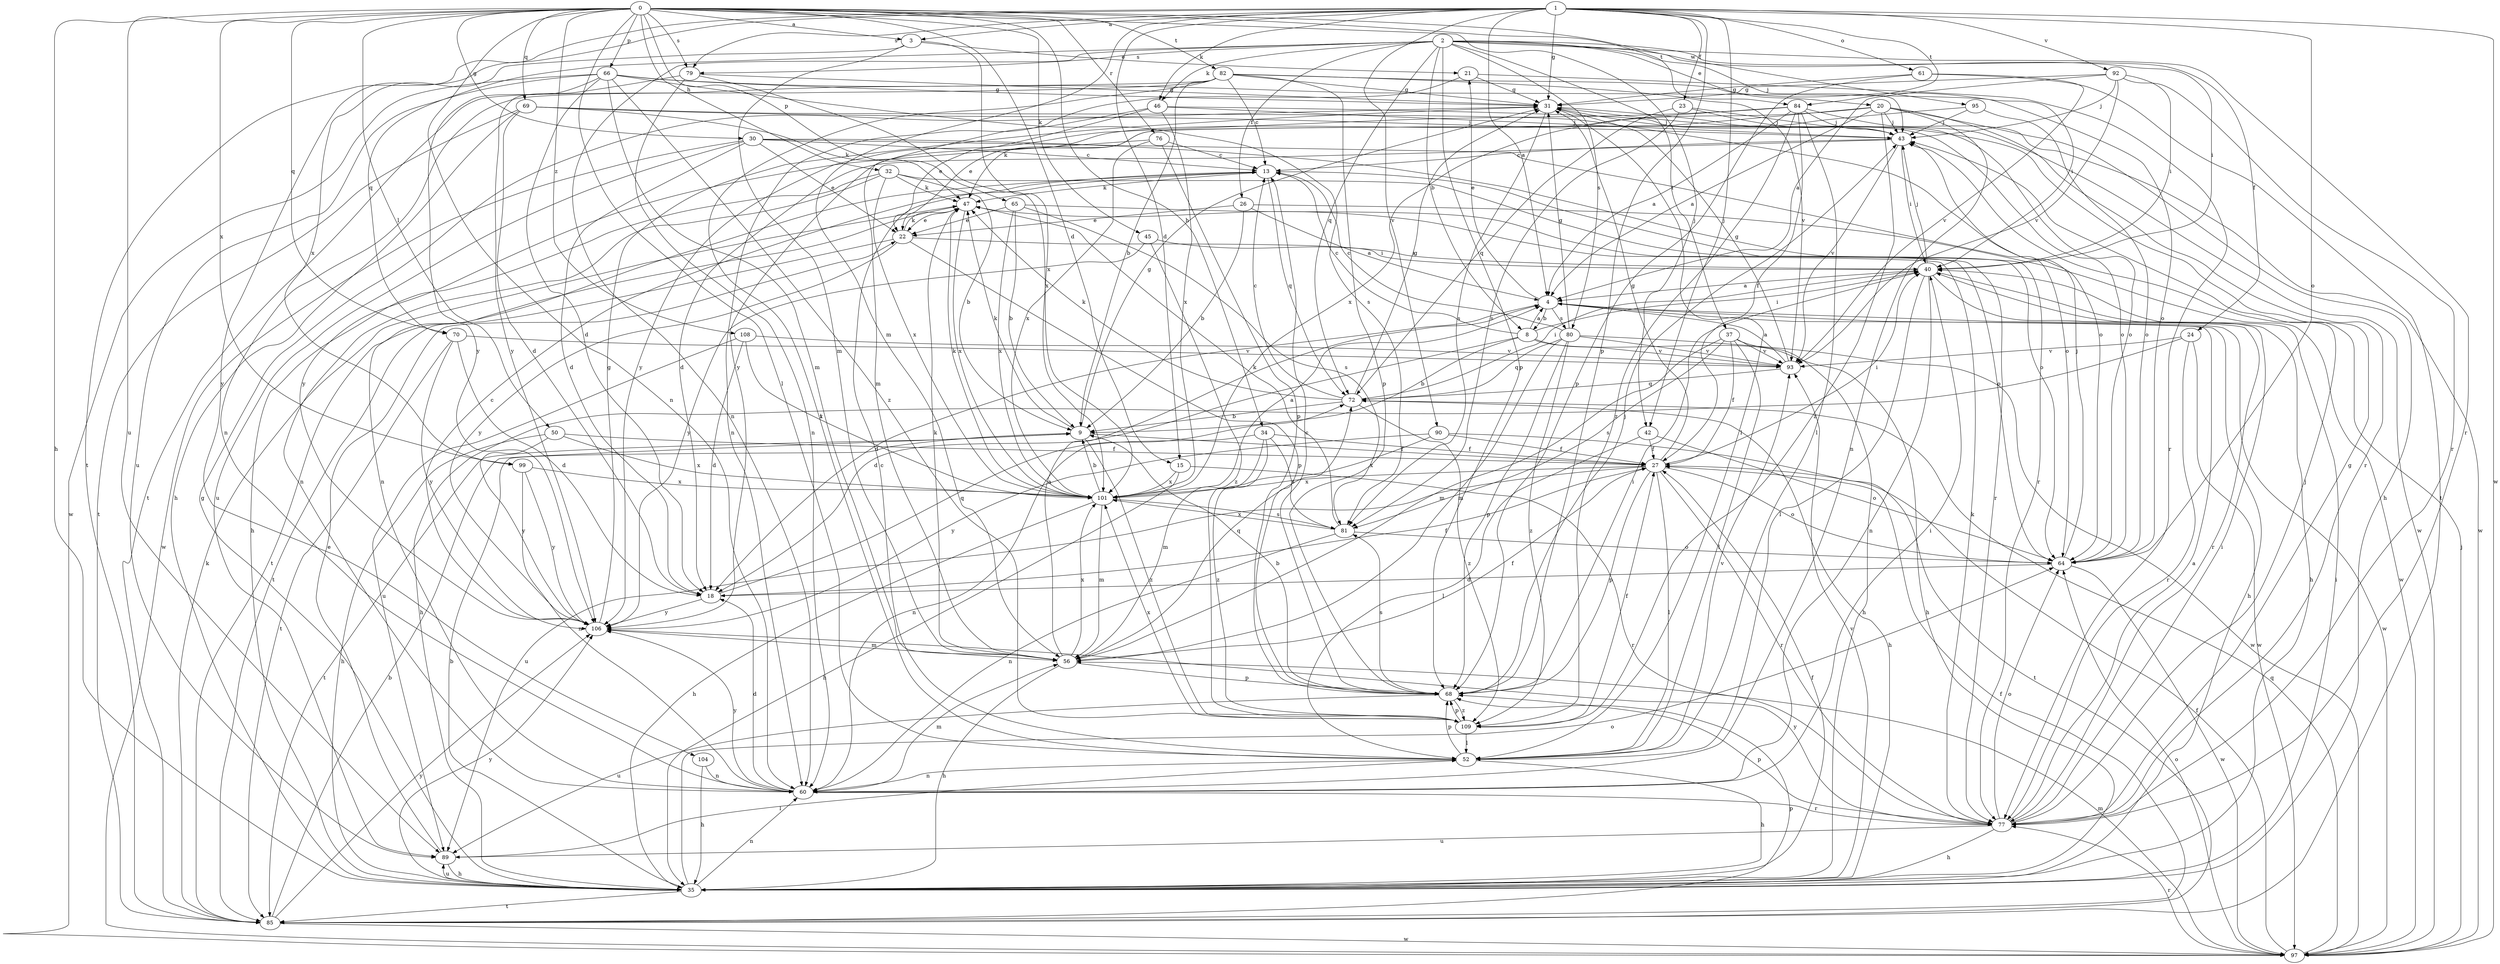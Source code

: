 strict digraph  {
0;
1;
2;
3;
4;
8;
9;
13;
15;
18;
20;
21;
22;
23;
24;
26;
27;
30;
31;
32;
34;
35;
37;
40;
42;
43;
45;
46;
47;
50;
52;
56;
60;
61;
64;
65;
66;
68;
69;
70;
72;
76;
77;
79;
80;
81;
82;
84;
85;
89;
90;
92;
93;
95;
97;
99;
101;
104;
106;
108;
109;
0 -> 3  [label=a];
0 -> 15  [label=d];
0 -> 30  [label=g];
0 -> 32  [label=h];
0 -> 34  [label=h];
0 -> 35  [label=h];
0 -> 42  [label=j];
0 -> 45  [label=k];
0 -> 50  [label=l];
0 -> 52  [label=l];
0 -> 60  [label=n];
0 -> 65  [label=p];
0 -> 66  [label=p];
0 -> 69  [label=q];
0 -> 70  [label=q];
0 -> 76  [label=r];
0 -> 79  [label=s];
0 -> 82  [label=t];
0 -> 84  [label=t];
0 -> 89  [label=u];
0 -> 95  [label=w];
0 -> 99  [label=x];
0 -> 108  [label=z];
1 -> 3  [label=a];
1 -> 4  [label=a];
1 -> 15  [label=d];
1 -> 23  [label=f];
1 -> 31  [label=g];
1 -> 42  [label=j];
1 -> 46  [label=k];
1 -> 56  [label=m];
1 -> 61  [label=o];
1 -> 64  [label=o];
1 -> 68  [label=p];
1 -> 79  [label=s];
1 -> 84  [label=t];
1 -> 85  [label=t];
1 -> 90  [label=v];
1 -> 92  [label=v];
1 -> 97  [label=w];
1 -> 104  [label=y];
2 -> 8  [label=b];
2 -> 20  [label=e];
2 -> 24  [label=f];
2 -> 26  [label=f];
2 -> 37  [label=i];
2 -> 40  [label=i];
2 -> 43  [label=j];
2 -> 46  [label=k];
2 -> 60  [label=n];
2 -> 68  [label=p];
2 -> 70  [label=q];
2 -> 72  [label=q];
2 -> 77  [label=r];
2 -> 79  [label=s];
2 -> 80  [label=s];
3 -> 21  [label=e];
3 -> 56  [label=m];
3 -> 99  [label=x];
3 -> 101  [label=x];
4 -> 8  [label=b];
4 -> 18  [label=d];
4 -> 21  [label=e];
4 -> 35  [label=h];
4 -> 80  [label=s];
4 -> 97  [label=w];
8 -> 4  [label=a];
8 -> 9  [label=b];
8 -> 13  [label=c];
8 -> 18  [label=d];
8 -> 35  [label=h];
8 -> 40  [label=i];
8 -> 93  [label=v];
9 -> 27  [label=f];
9 -> 31  [label=g];
9 -> 47  [label=k];
9 -> 85  [label=t];
9 -> 109  [label=z];
13 -> 47  [label=k];
13 -> 60  [label=n];
13 -> 64  [label=o];
13 -> 72  [label=q];
15 -> 35  [label=h];
15 -> 77  [label=r];
15 -> 101  [label=x];
18 -> 27  [label=f];
18 -> 72  [label=q];
18 -> 106  [label=y];
20 -> 4  [label=a];
20 -> 35  [label=h];
20 -> 43  [label=j];
20 -> 47  [label=k];
20 -> 60  [label=n];
20 -> 77  [label=r];
20 -> 106  [label=y];
20 -> 109  [label=z];
21 -> 31  [label=g];
21 -> 60  [label=n];
21 -> 77  [label=r];
22 -> 40  [label=i];
22 -> 47  [label=k];
22 -> 68  [label=p];
22 -> 85  [label=t];
22 -> 106  [label=y];
23 -> 43  [label=j];
23 -> 64  [label=o];
23 -> 72  [label=q];
23 -> 81  [label=s];
24 -> 35  [label=h];
24 -> 77  [label=r];
24 -> 93  [label=v];
24 -> 97  [label=w];
26 -> 4  [label=a];
26 -> 9  [label=b];
26 -> 22  [label=e];
26 -> 97  [label=w];
27 -> 31  [label=g];
27 -> 40  [label=i];
27 -> 52  [label=l];
27 -> 64  [label=o];
27 -> 68  [label=p];
27 -> 77  [label=r];
27 -> 89  [label=u];
27 -> 101  [label=x];
30 -> 13  [label=c];
30 -> 18  [label=d];
30 -> 22  [label=e];
30 -> 64  [label=o];
30 -> 77  [label=r];
30 -> 89  [label=u];
30 -> 97  [label=w];
31 -> 43  [label=j];
31 -> 52  [label=l];
31 -> 81  [label=s];
31 -> 97  [label=w];
32 -> 9  [label=b];
32 -> 35  [label=h];
32 -> 47  [label=k];
32 -> 60  [label=n];
32 -> 77  [label=r];
32 -> 101  [label=x];
34 -> 27  [label=f];
34 -> 56  [label=m];
34 -> 60  [label=n];
34 -> 81  [label=s];
34 -> 109  [label=z];
35 -> 9  [label=b];
35 -> 27  [label=f];
35 -> 31  [label=g];
35 -> 40  [label=i];
35 -> 60  [label=n];
35 -> 64  [label=o];
35 -> 85  [label=t];
35 -> 89  [label=u];
35 -> 93  [label=v];
35 -> 106  [label=y];
37 -> 27  [label=f];
37 -> 35  [label=h];
37 -> 52  [label=l];
37 -> 56  [label=m];
37 -> 81  [label=s];
37 -> 93  [label=v];
40 -> 4  [label=a];
40 -> 35  [label=h];
40 -> 43  [label=j];
40 -> 52  [label=l];
40 -> 60  [label=n];
40 -> 77  [label=r];
42 -> 27  [label=f];
42 -> 52  [label=l];
42 -> 64  [label=o];
43 -> 13  [label=c];
43 -> 18  [label=d];
43 -> 40  [label=i];
43 -> 93  [label=v];
45 -> 40  [label=i];
45 -> 106  [label=y];
45 -> 109  [label=z];
46 -> 22  [label=e];
46 -> 43  [label=j];
46 -> 56  [label=m];
46 -> 64  [label=o];
46 -> 101  [label=x];
47 -> 22  [label=e];
47 -> 85  [label=t];
47 -> 101  [label=x];
50 -> 27  [label=f];
50 -> 35  [label=h];
50 -> 101  [label=x];
50 -> 106  [label=y];
52 -> 13  [label=c];
52 -> 35  [label=h];
52 -> 60  [label=n];
52 -> 68  [label=p];
52 -> 93  [label=v];
56 -> 4  [label=a];
56 -> 27  [label=f];
56 -> 35  [label=h];
56 -> 47  [label=k];
56 -> 68  [label=p];
56 -> 72  [label=q];
56 -> 101  [label=x];
60 -> 18  [label=d];
60 -> 40  [label=i];
60 -> 56  [label=m];
60 -> 77  [label=r];
60 -> 106  [label=y];
61 -> 31  [label=g];
61 -> 68  [label=p];
61 -> 85  [label=t];
61 -> 93  [label=v];
64 -> 18  [label=d];
64 -> 43  [label=j];
64 -> 97  [label=w];
65 -> 9  [label=b];
65 -> 22  [label=e];
65 -> 64  [label=o];
65 -> 81  [label=s];
65 -> 101  [label=x];
66 -> 18  [label=d];
66 -> 31  [label=g];
66 -> 56  [label=m];
66 -> 64  [label=o];
66 -> 81  [label=s];
66 -> 89  [label=u];
66 -> 97  [label=w];
66 -> 106  [label=y];
66 -> 109  [label=z];
68 -> 9  [label=b];
68 -> 13  [label=c];
68 -> 40  [label=i];
68 -> 43  [label=j];
68 -> 81  [label=s];
68 -> 89  [label=u];
68 -> 109  [label=z];
69 -> 18  [label=d];
69 -> 35  [label=h];
69 -> 43  [label=j];
69 -> 47  [label=k];
69 -> 64  [label=o];
69 -> 85  [label=t];
70 -> 18  [label=d];
70 -> 85  [label=t];
70 -> 93  [label=v];
70 -> 106  [label=y];
72 -> 9  [label=b];
72 -> 13  [label=c];
72 -> 31  [label=g];
72 -> 35  [label=h];
72 -> 40  [label=i];
72 -> 47  [label=k];
72 -> 109  [label=z];
76 -> 13  [label=c];
76 -> 68  [label=p];
76 -> 101  [label=x];
76 -> 106  [label=y];
77 -> 4  [label=a];
77 -> 31  [label=g];
77 -> 35  [label=h];
77 -> 40  [label=i];
77 -> 43  [label=j];
77 -> 47  [label=k];
77 -> 64  [label=o];
77 -> 68  [label=p];
77 -> 89  [label=u];
77 -> 106  [label=y];
79 -> 31  [label=g];
79 -> 60  [label=n];
79 -> 101  [label=x];
79 -> 106  [label=y];
80 -> 13  [label=c];
80 -> 31  [label=g];
80 -> 56  [label=m];
80 -> 68  [label=p];
80 -> 72  [label=q];
80 -> 93  [label=v];
80 -> 97  [label=w];
80 -> 109  [label=z];
81 -> 47  [label=k];
81 -> 60  [label=n];
81 -> 64  [label=o];
81 -> 101  [label=x];
82 -> 9  [label=b];
82 -> 13  [label=c];
82 -> 31  [label=g];
82 -> 40  [label=i];
82 -> 52  [label=l];
82 -> 60  [label=n];
82 -> 68  [label=p];
82 -> 85  [label=t];
82 -> 93  [label=v];
84 -> 4  [label=a];
84 -> 27  [label=f];
84 -> 43  [label=j];
84 -> 52  [label=l];
84 -> 97  [label=w];
84 -> 101  [label=x];
84 -> 106  [label=y];
84 -> 109  [label=z];
85 -> 9  [label=b];
85 -> 27  [label=f];
85 -> 47  [label=k];
85 -> 68  [label=p];
85 -> 97  [label=w];
85 -> 106  [label=y];
89 -> 22  [label=e];
89 -> 35  [label=h];
89 -> 52  [label=l];
90 -> 27  [label=f];
90 -> 85  [label=t];
90 -> 101  [label=x];
90 -> 106  [label=y];
92 -> 4  [label=a];
92 -> 31  [label=g];
92 -> 40  [label=i];
92 -> 43  [label=j];
92 -> 77  [label=r];
92 -> 93  [label=v];
93 -> 4  [label=a];
93 -> 31  [label=g];
93 -> 72  [label=q];
95 -> 22  [label=e];
95 -> 43  [label=j];
95 -> 64  [label=o];
97 -> 27  [label=f];
97 -> 43  [label=j];
97 -> 56  [label=m];
97 -> 64  [label=o];
97 -> 72  [label=q];
97 -> 77  [label=r];
99 -> 60  [label=n];
99 -> 101  [label=x];
99 -> 106  [label=y];
101 -> 4  [label=a];
101 -> 9  [label=b];
101 -> 35  [label=h];
101 -> 47  [label=k];
101 -> 56  [label=m];
101 -> 81  [label=s];
104 -> 35  [label=h];
104 -> 60  [label=n];
106 -> 13  [label=c];
106 -> 31  [label=g];
106 -> 56  [label=m];
108 -> 18  [label=d];
108 -> 89  [label=u];
108 -> 93  [label=v];
108 -> 101  [label=x];
109 -> 27  [label=f];
109 -> 52  [label=l];
109 -> 68  [label=p];
109 -> 101  [label=x];
}
